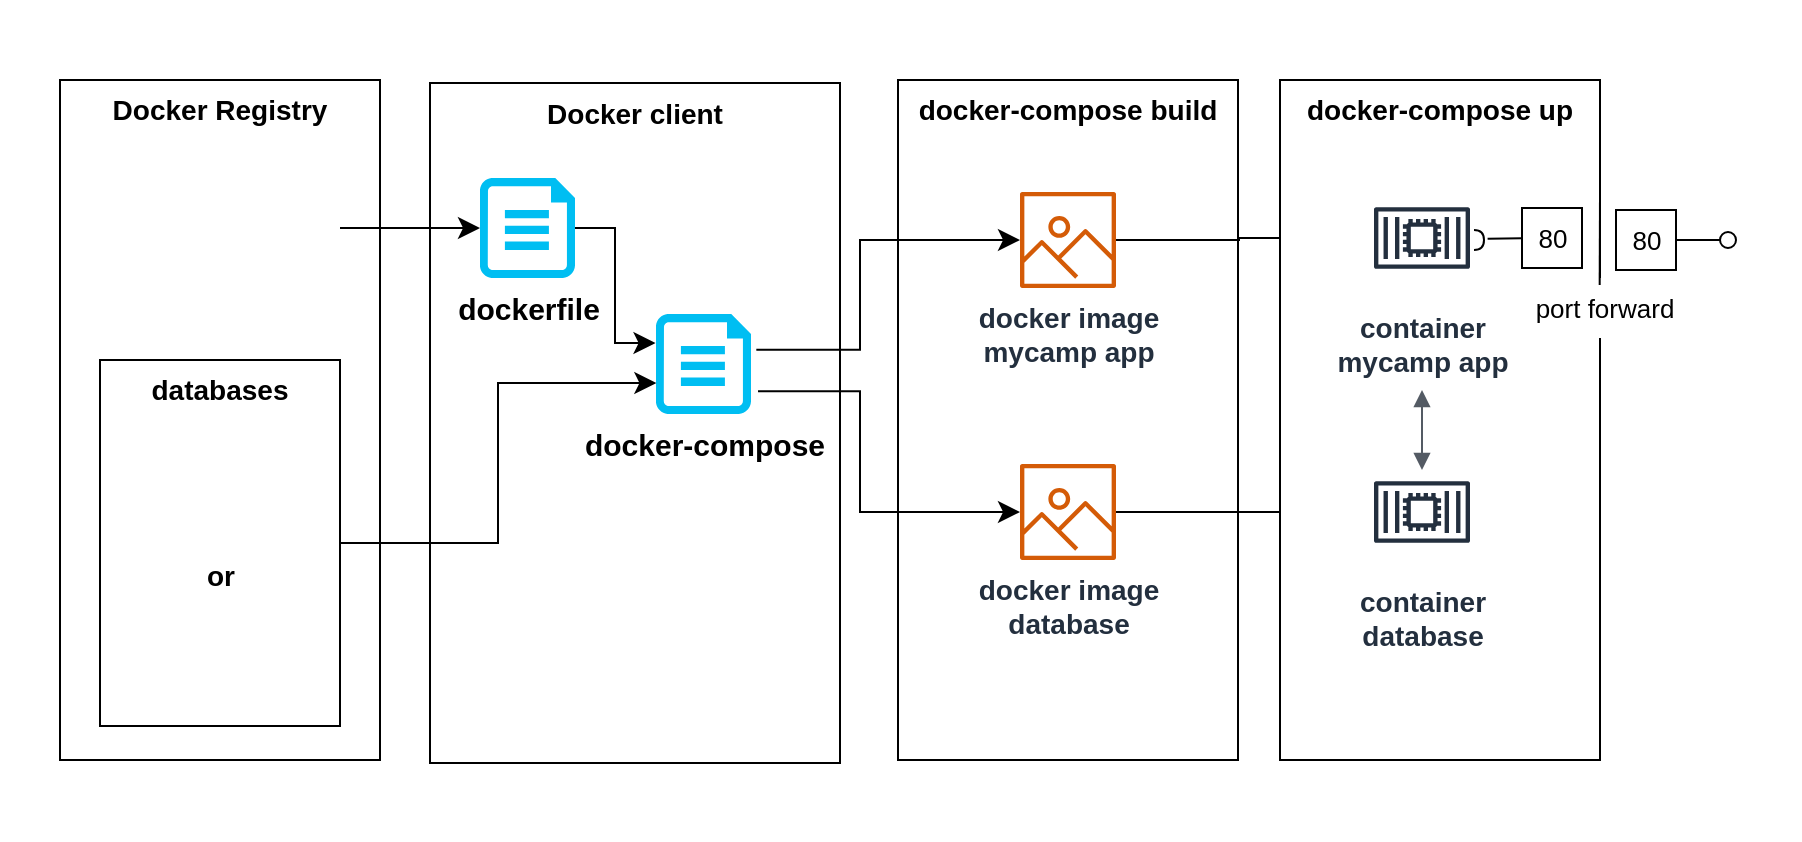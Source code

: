 <mxfile version="21.1.1" type="device">
  <diagram name="Page-1" id="5Wglo7w0_JC272hotTSS">
    <mxGraphModel dx="929" dy="623" grid="1" gridSize="10" guides="1" tooltips="1" connect="1" arrows="1" fold="1" page="1" pageScale="1" pageWidth="850" pageHeight="1100" math="0" shadow="0">
      <root>
        <mxCell id="0" />
        <mxCell id="1" parent="0" />
        <mxCell id="iarEWEU0T6fQ7tnvWZeI-82" value="" style="rounded=0;whiteSpace=wrap;html=1;strokeColor=none;" vertex="1" parent="1">
          <mxGeometry x="50" y="120" width="900" height="420" as="geometry" />
        </mxCell>
        <mxCell id="iarEWEU0T6fQ7tnvWZeI-48" value="&lt;font style=&quot;font-size: 14px;&quot;&gt;&lt;b&gt;docker-compose build&lt;/b&gt;&lt;/font&gt;" style="rounded=0;whiteSpace=wrap;html=1;verticalAlign=top;" vertex="1" parent="1">
          <mxGeometry x="499" y="160" width="170" height="340" as="geometry" />
        </mxCell>
        <mxCell id="iarEWEU0T6fQ7tnvWZeI-47" value="&lt;font style=&quot;font-size: 14px;&quot;&gt;&lt;b&gt;Docker client&lt;/b&gt;&lt;/font&gt;" style="rounded=0;whiteSpace=wrap;html=1;verticalAlign=top;" vertex="1" parent="1">
          <mxGeometry x="265" y="161.5" width="205" height="340" as="geometry" />
        </mxCell>
        <mxCell id="iarEWEU0T6fQ7tnvWZeI-16" value="&lt;font style=&quot;font-size: 14px;&quot;&gt;&lt;b&gt;Docker Registry&lt;/b&gt;&lt;/font&gt;" style="rounded=0;whiteSpace=wrap;html=1;verticalAlign=top;" vertex="1" parent="1">
          <mxGeometry x="80" y="160" width="160" height="340" as="geometry" />
        </mxCell>
        <mxCell id="iarEWEU0T6fQ7tnvWZeI-5" value="&lt;font style=&quot;font-size: 14px;&quot;&gt;&lt;b&gt;docker image&lt;br&gt;mycamp app&lt;br&gt;&lt;/b&gt;&lt;/font&gt;" style="sketch=0;outlineConnect=0;fontColor=#232F3E;gradientColor=none;fillColor=#D45B07;strokeColor=none;dashed=0;verticalLabelPosition=bottom;verticalAlign=top;align=center;html=1;fontSize=12;fontStyle=0;aspect=fixed;pointerEvents=1;shape=mxgraph.aws4.container_registry_image;" vertex="1" parent="1">
          <mxGeometry x="560" y="216" width="48" height="48" as="geometry" />
        </mxCell>
        <mxCell id="iarEWEU0T6fQ7tnvWZeI-14" value="" style="shape=image;imageAspect=0;aspect=fixed;verticalLabelPosition=bottom;verticalAlign=top;image=https://www.vectorlogo.zone/logos/nodejs/nodejs-ar21.svg;" vertex="1" parent="1">
          <mxGeometry x="100" y="204" width="120" height="60" as="geometry" />
        </mxCell>
        <mxCell id="iarEWEU0T6fQ7tnvWZeI-23" value="&lt;font style=&quot;font-size: 15px;&quot;&gt;&lt;b&gt;dockerfile&lt;/b&gt;&lt;/font&gt;" style="verticalLabelPosition=bottom;html=1;verticalAlign=top;align=center;strokeColor=none;fillColor=#00BEF2;shape=mxgraph.azure.file;pointerEvents=1;" vertex="1" parent="1">
          <mxGeometry x="290" y="209" width="47.5" height="50" as="geometry" />
        </mxCell>
        <mxCell id="iarEWEU0T6fQ7tnvWZeI-29" value="&lt;font style=&quot;font-size: 14px;&quot;&gt;&lt;b&gt;docker image&lt;br&gt;database&lt;br&gt;&lt;/b&gt;&lt;/font&gt;" style="sketch=0;outlineConnect=0;fontColor=#232F3E;gradientColor=none;fillColor=#D45B07;strokeColor=none;dashed=0;verticalLabelPosition=bottom;verticalAlign=top;align=center;html=1;fontSize=12;fontStyle=0;aspect=fixed;pointerEvents=1;shape=mxgraph.aws4.container_registry_image;" vertex="1" parent="1">
          <mxGeometry x="560" y="352" width="48" height="48" as="geometry" />
        </mxCell>
        <mxCell id="iarEWEU0T6fQ7tnvWZeI-52" value="&lt;font style=&quot;font-size: 15px;&quot;&gt;&lt;b&gt;docker-compose&lt;/b&gt;&lt;/font&gt;" style="verticalLabelPosition=bottom;html=1;verticalAlign=top;align=center;strokeColor=none;fillColor=#00BEF2;shape=mxgraph.azure.file;pointerEvents=1;" vertex="1" parent="1">
          <mxGeometry x="378" y="277" width="47.5" height="50" as="geometry" />
        </mxCell>
        <mxCell id="iarEWEU0T6fQ7tnvWZeI-53" value="" style="edgeStyle=elbowEdgeStyle;elbow=horizontal;endArrow=classic;html=1;curved=0;rounded=0;endSize=8;startSize=8;exitX=1;exitY=0.5;exitDx=0;exitDy=0;exitPerimeter=0;entryX=-0.005;entryY=0.29;entryDx=0;entryDy=0;entryPerimeter=0;" edge="1" parent="1" source="iarEWEU0T6fQ7tnvWZeI-23" target="iarEWEU0T6fQ7tnvWZeI-52">
          <mxGeometry width="50" height="50" relative="1" as="geometry">
            <mxPoint x="480" y="320" as="sourcePoint" />
            <mxPoint x="500" y="306" as="targetPoint" />
          </mxGeometry>
        </mxCell>
        <mxCell id="iarEWEU0T6fQ7tnvWZeI-56" value="" style="group" vertex="1" connectable="0" parent="1">
          <mxGeometry x="100" y="300" width="120.0" height="188" as="geometry" />
        </mxCell>
        <mxCell id="iarEWEU0T6fQ7tnvWZeI-10" value="" style="shape=image;imageAspect=0;aspect=fixed;verticalLabelPosition=bottom;verticalAlign=top;image=https://www.vectorlogo.zone/logos/mysql/mysql-official.svg;" vertex="1" parent="iarEWEU0T6fQ7tnvWZeI-56">
          <mxGeometry x="8.99" y="28" width="102.02" height="53" as="geometry" />
        </mxCell>
        <mxCell id="iarEWEU0T6fQ7tnvWZeI-13" value="" style="shape=image;imageAspect=0;aspect=fixed;verticalLabelPosition=bottom;verticalAlign=top;image=https://www.vectorlogo.zone/logos/mongodb/mongodb-ar21.svg;" vertex="1" parent="iarEWEU0T6fQ7tnvWZeI-56">
          <mxGeometry x="2.842e-14" y="128" width="120" height="60" as="geometry" />
        </mxCell>
        <mxCell id="iarEWEU0T6fQ7tnvWZeI-54" value="&lt;font style=&quot;font-size: 14px;&quot;&gt;&lt;b&gt;databases&lt;/b&gt;&lt;/font&gt;" style="rounded=0;whiteSpace=wrap;html=1;verticalAlign=top;fillColor=none;" vertex="1" parent="iarEWEU0T6fQ7tnvWZeI-56">
          <mxGeometry width="120" height="183" as="geometry" />
        </mxCell>
        <mxCell id="iarEWEU0T6fQ7tnvWZeI-55" value="or" style="text;html=1;align=center;verticalAlign=middle;resizable=0;points=[];autosize=1;strokeColor=none;fillColor=none;fontSize=14;fontStyle=1" vertex="1" parent="iarEWEU0T6fQ7tnvWZeI-56">
          <mxGeometry x="40" y="93" width="40" height="30" as="geometry" />
        </mxCell>
        <mxCell id="iarEWEU0T6fQ7tnvWZeI-57" value="" style="edgeStyle=elbowEdgeStyle;elbow=horizontal;endArrow=classic;html=1;curved=0;rounded=0;endSize=8;startSize=8;entryX=0.004;entryY=0.69;entryDx=0;entryDy=0;entryPerimeter=0;" edge="1" parent="1" source="iarEWEU0T6fQ7tnvWZeI-54" target="iarEWEU0T6fQ7tnvWZeI-52">
          <mxGeometry width="50" height="50" relative="1" as="geometry">
            <mxPoint x="480" y="480" as="sourcePoint" />
            <mxPoint x="420" y="326" as="targetPoint" />
          </mxGeometry>
        </mxCell>
        <mxCell id="iarEWEU0T6fQ7tnvWZeI-59" value="" style="edgeStyle=elbowEdgeStyle;elbow=horizontal;endArrow=classic;html=1;curved=0;rounded=0;endSize=8;startSize=8;exitX=1;exitY=0.5;exitDx=0;exitDy=0;entryX=0;entryY=0.5;entryDx=0;entryDy=0;entryPerimeter=0;" edge="1" parent="1" source="iarEWEU0T6fQ7tnvWZeI-14" target="iarEWEU0T6fQ7tnvWZeI-23">
          <mxGeometry width="50" height="50" relative="1" as="geometry">
            <mxPoint x="480" y="480" as="sourcePoint" />
            <mxPoint x="530" y="430" as="targetPoint" />
          </mxGeometry>
        </mxCell>
        <mxCell id="iarEWEU0T6fQ7tnvWZeI-61" value="" style="edgeStyle=elbowEdgeStyle;elbow=horizontal;endArrow=classic;html=1;curved=0;rounded=0;endSize=8;startSize=8;exitX=1.056;exitY=0.357;exitDx=0;exitDy=0;exitPerimeter=0;" edge="1" parent="1" source="iarEWEU0T6fQ7tnvWZeI-52" target="iarEWEU0T6fQ7tnvWZeI-5">
          <mxGeometry width="50" height="50" relative="1" as="geometry">
            <mxPoint x="480" y="480" as="sourcePoint" />
            <mxPoint x="530" y="430" as="targetPoint" />
            <Array as="points">
              <mxPoint x="480" y="280" />
            </Array>
          </mxGeometry>
        </mxCell>
        <mxCell id="iarEWEU0T6fQ7tnvWZeI-62" value="" style="edgeStyle=elbowEdgeStyle;elbow=horizontal;endArrow=classic;html=1;curved=0;rounded=0;endSize=8;startSize=8;exitX=1.074;exitY=0.773;exitDx=0;exitDy=0;exitPerimeter=0;" edge="1" parent="1" source="iarEWEU0T6fQ7tnvWZeI-52" target="iarEWEU0T6fQ7tnvWZeI-29">
          <mxGeometry width="50" height="50" relative="1" as="geometry">
            <mxPoint x="480" y="480" as="sourcePoint" />
            <mxPoint x="530" y="430" as="targetPoint" />
            <Array as="points">
              <mxPoint x="480" y="350" />
            </Array>
          </mxGeometry>
        </mxCell>
        <mxCell id="iarEWEU0T6fQ7tnvWZeI-64" value="" style="edgeStyle=elbowEdgeStyle;elbow=horizontal;endArrow=classic;html=1;curved=0;rounded=0;endSize=8;startSize=8;" edge="1" parent="1" source="iarEWEU0T6fQ7tnvWZeI-5" target="iarEWEU0T6fQ7tnvWZeI-1">
          <mxGeometry width="50" height="50" relative="1" as="geometry">
            <mxPoint x="680" y="360" as="sourcePoint" />
            <mxPoint x="730" y="310" as="targetPoint" />
          </mxGeometry>
        </mxCell>
        <mxCell id="iarEWEU0T6fQ7tnvWZeI-65" value="" style="edgeStyle=elbowEdgeStyle;elbow=horizontal;endArrow=classic;html=1;curved=0;rounded=0;endSize=8;startSize=8;" edge="1" parent="1" source="iarEWEU0T6fQ7tnvWZeI-29" target="iarEWEU0T6fQ7tnvWZeI-31">
          <mxGeometry width="50" height="50" relative="1" as="geometry">
            <mxPoint x="680" y="360" as="sourcePoint" />
            <mxPoint x="730" y="310" as="targetPoint" />
          </mxGeometry>
        </mxCell>
        <mxCell id="iarEWEU0T6fQ7tnvWZeI-49" value="&lt;font style=&quot;font-size: 14px;&quot;&gt;&lt;b&gt;docker-compose up&lt;/b&gt;&lt;/font&gt;" style="rounded=0;whiteSpace=wrap;html=1;verticalAlign=top;" vertex="1" parent="1">
          <mxGeometry x="690" y="160" width="160" height="340" as="geometry" />
        </mxCell>
        <mxCell id="iarEWEU0T6fQ7tnvWZeI-1" value="&lt;font style=&quot;font-size: 14px;&quot;&gt;&lt;b&gt;container&lt;br&gt;mycamp app&lt;/b&gt;&lt;/font&gt;" style="sketch=0;outlineConnect=0;fontColor=#232F3E;gradientColor=none;strokeColor=#232F3E;fillColor=#ffffff;dashed=0;verticalLabelPosition=bottom;verticalAlign=top;align=center;html=1;fontSize=12;fontStyle=0;aspect=fixed;shape=mxgraph.aws4.resourceIcon;resIcon=mxgraph.aws4.container_2;" vertex="1" parent="1">
          <mxGeometry x="731" y="209" width="60" height="60" as="geometry" />
        </mxCell>
        <mxCell id="iarEWEU0T6fQ7tnvWZeI-31" value="&lt;font style=&quot;font-size: 14px;&quot;&gt;&lt;b&gt;container&lt;br&gt;database&lt;/b&gt;&lt;/font&gt;" style="sketch=0;outlineConnect=0;fontColor=#232F3E;gradientColor=none;strokeColor=#232F3E;fillColor=#ffffff;dashed=0;verticalLabelPosition=bottom;verticalAlign=top;align=center;html=1;fontSize=12;fontStyle=0;aspect=fixed;shape=mxgraph.aws4.resourceIcon;resIcon=mxgraph.aws4.container_2;" vertex="1" parent="1">
          <mxGeometry x="731" y="346" width="60" height="60" as="geometry" />
        </mxCell>
        <mxCell id="iarEWEU0T6fQ7tnvWZeI-45" value="" style="edgeStyle=orthogonalEdgeStyle;html=1;endArrow=block;elbow=vertical;startArrow=block;startFill=1;endFill=1;strokeColor=#545B64;rounded=0;" edge="1" parent="1">
          <mxGeometry width="100" relative="1" as="geometry">
            <mxPoint x="761" y="315" as="sourcePoint" />
            <mxPoint x="761" y="355" as="targetPoint" />
            <Array as="points">
              <mxPoint x="761" y="335" />
              <mxPoint x="761" y="335" />
            </Array>
          </mxGeometry>
        </mxCell>
        <mxCell id="iarEWEU0T6fQ7tnvWZeI-81" value="" style="group" vertex="1" connectable="0" parent="1">
          <mxGeometry x="787" y="217" width="131" height="72" as="geometry" />
        </mxCell>
        <mxCell id="iarEWEU0T6fQ7tnvWZeI-78" value="&lt;font style=&quot;font-size: 13px;&quot;&gt;80&lt;/font&gt;" style="html=1;rounded=0;fontSize=13;" vertex="1" parent="iarEWEU0T6fQ7tnvWZeI-81">
          <mxGeometry x="24" y="7" width="30" height="30" as="geometry" />
        </mxCell>
        <mxCell id="iarEWEU0T6fQ7tnvWZeI-79" value="" style="endArrow=none;html=1;rounded=0;align=center;verticalAlign=top;endFill=0;labelBackgroundColor=none;endSize=2;entryX=1.36;entryY=0.56;entryDx=0;entryDy=0;entryPerimeter=0;" edge="1" source="iarEWEU0T6fQ7tnvWZeI-78" target="iarEWEU0T6fQ7tnvWZeI-80" parent="iarEWEU0T6fQ7tnvWZeI-81">
          <mxGeometry relative="1" as="geometry">
            <mxPoint x="24" y="23" as="targetPoint" />
          </mxGeometry>
        </mxCell>
        <mxCell id="iarEWEU0T6fQ7tnvWZeI-80" value="" style="shape=requiredInterface;html=1;fontSize=11;align=center;fillColor=none;points=[];aspect=fixed;resizable=0;verticalAlign=bottom;labelPosition=center;verticalLabelPosition=top;flipH=1;rotation=-180;" vertex="1" parent="iarEWEU0T6fQ7tnvWZeI-81">
          <mxGeometry y="18" width="5" height="10" as="geometry" />
        </mxCell>
        <mxCell id="iarEWEU0T6fQ7tnvWZeI-39" value="80" style="html=1;rounded=0;fontSize=13;" vertex="1" parent="iarEWEU0T6fQ7tnvWZeI-81">
          <mxGeometry x="71" y="8" width="30" height="30" as="geometry" />
        </mxCell>
        <mxCell id="iarEWEU0T6fQ7tnvWZeI-40" value="" style="endArrow=none;html=1;rounded=0;align=center;verticalAlign=top;endFill=0;labelBackgroundColor=none;endSize=2;" edge="1" source="iarEWEU0T6fQ7tnvWZeI-39" target="iarEWEU0T6fQ7tnvWZeI-41" parent="iarEWEU0T6fQ7tnvWZeI-81">
          <mxGeometry relative="1" as="geometry" />
        </mxCell>
        <mxCell id="iarEWEU0T6fQ7tnvWZeI-41" value="" style="ellipse;html=1;fontSize=11;align=center;fillColor=none;points=[];aspect=fixed;resizable=0;verticalAlign=bottom;labelPosition=center;verticalLabelPosition=top;flipH=1;" vertex="1" parent="iarEWEU0T6fQ7tnvWZeI-81">
          <mxGeometry x="123" y="19" width="8" height="8" as="geometry" />
        </mxCell>
        <mxCell id="iarEWEU0T6fQ7tnvWZeI-42" value="port forward" style="text;html=1;align=center;verticalAlign=middle;resizable=0;points=[];autosize=1;strokeColor=none;fillColor=default;fontSize=13;" vertex="1" parent="iarEWEU0T6fQ7tnvWZeI-81">
          <mxGeometry x="20" y="42" width="90" height="30" as="geometry" />
        </mxCell>
        <mxCell id="iarEWEU0T6fQ7tnvWZeI-43" value="" style="endArrow=none;html=1;rounded=0;exitX=0.476;exitY=-0.052;exitDx=0;exitDy=0;exitPerimeter=0;" edge="1" parent="iarEWEU0T6fQ7tnvWZeI-81">
          <mxGeometry width="50" height="50" relative="1" as="geometry">
            <mxPoint x="62.84" y="45.44" as="sourcePoint" />
            <mxPoint x="63" as="targetPoint" />
          </mxGeometry>
        </mxCell>
      </root>
    </mxGraphModel>
  </diagram>
</mxfile>
